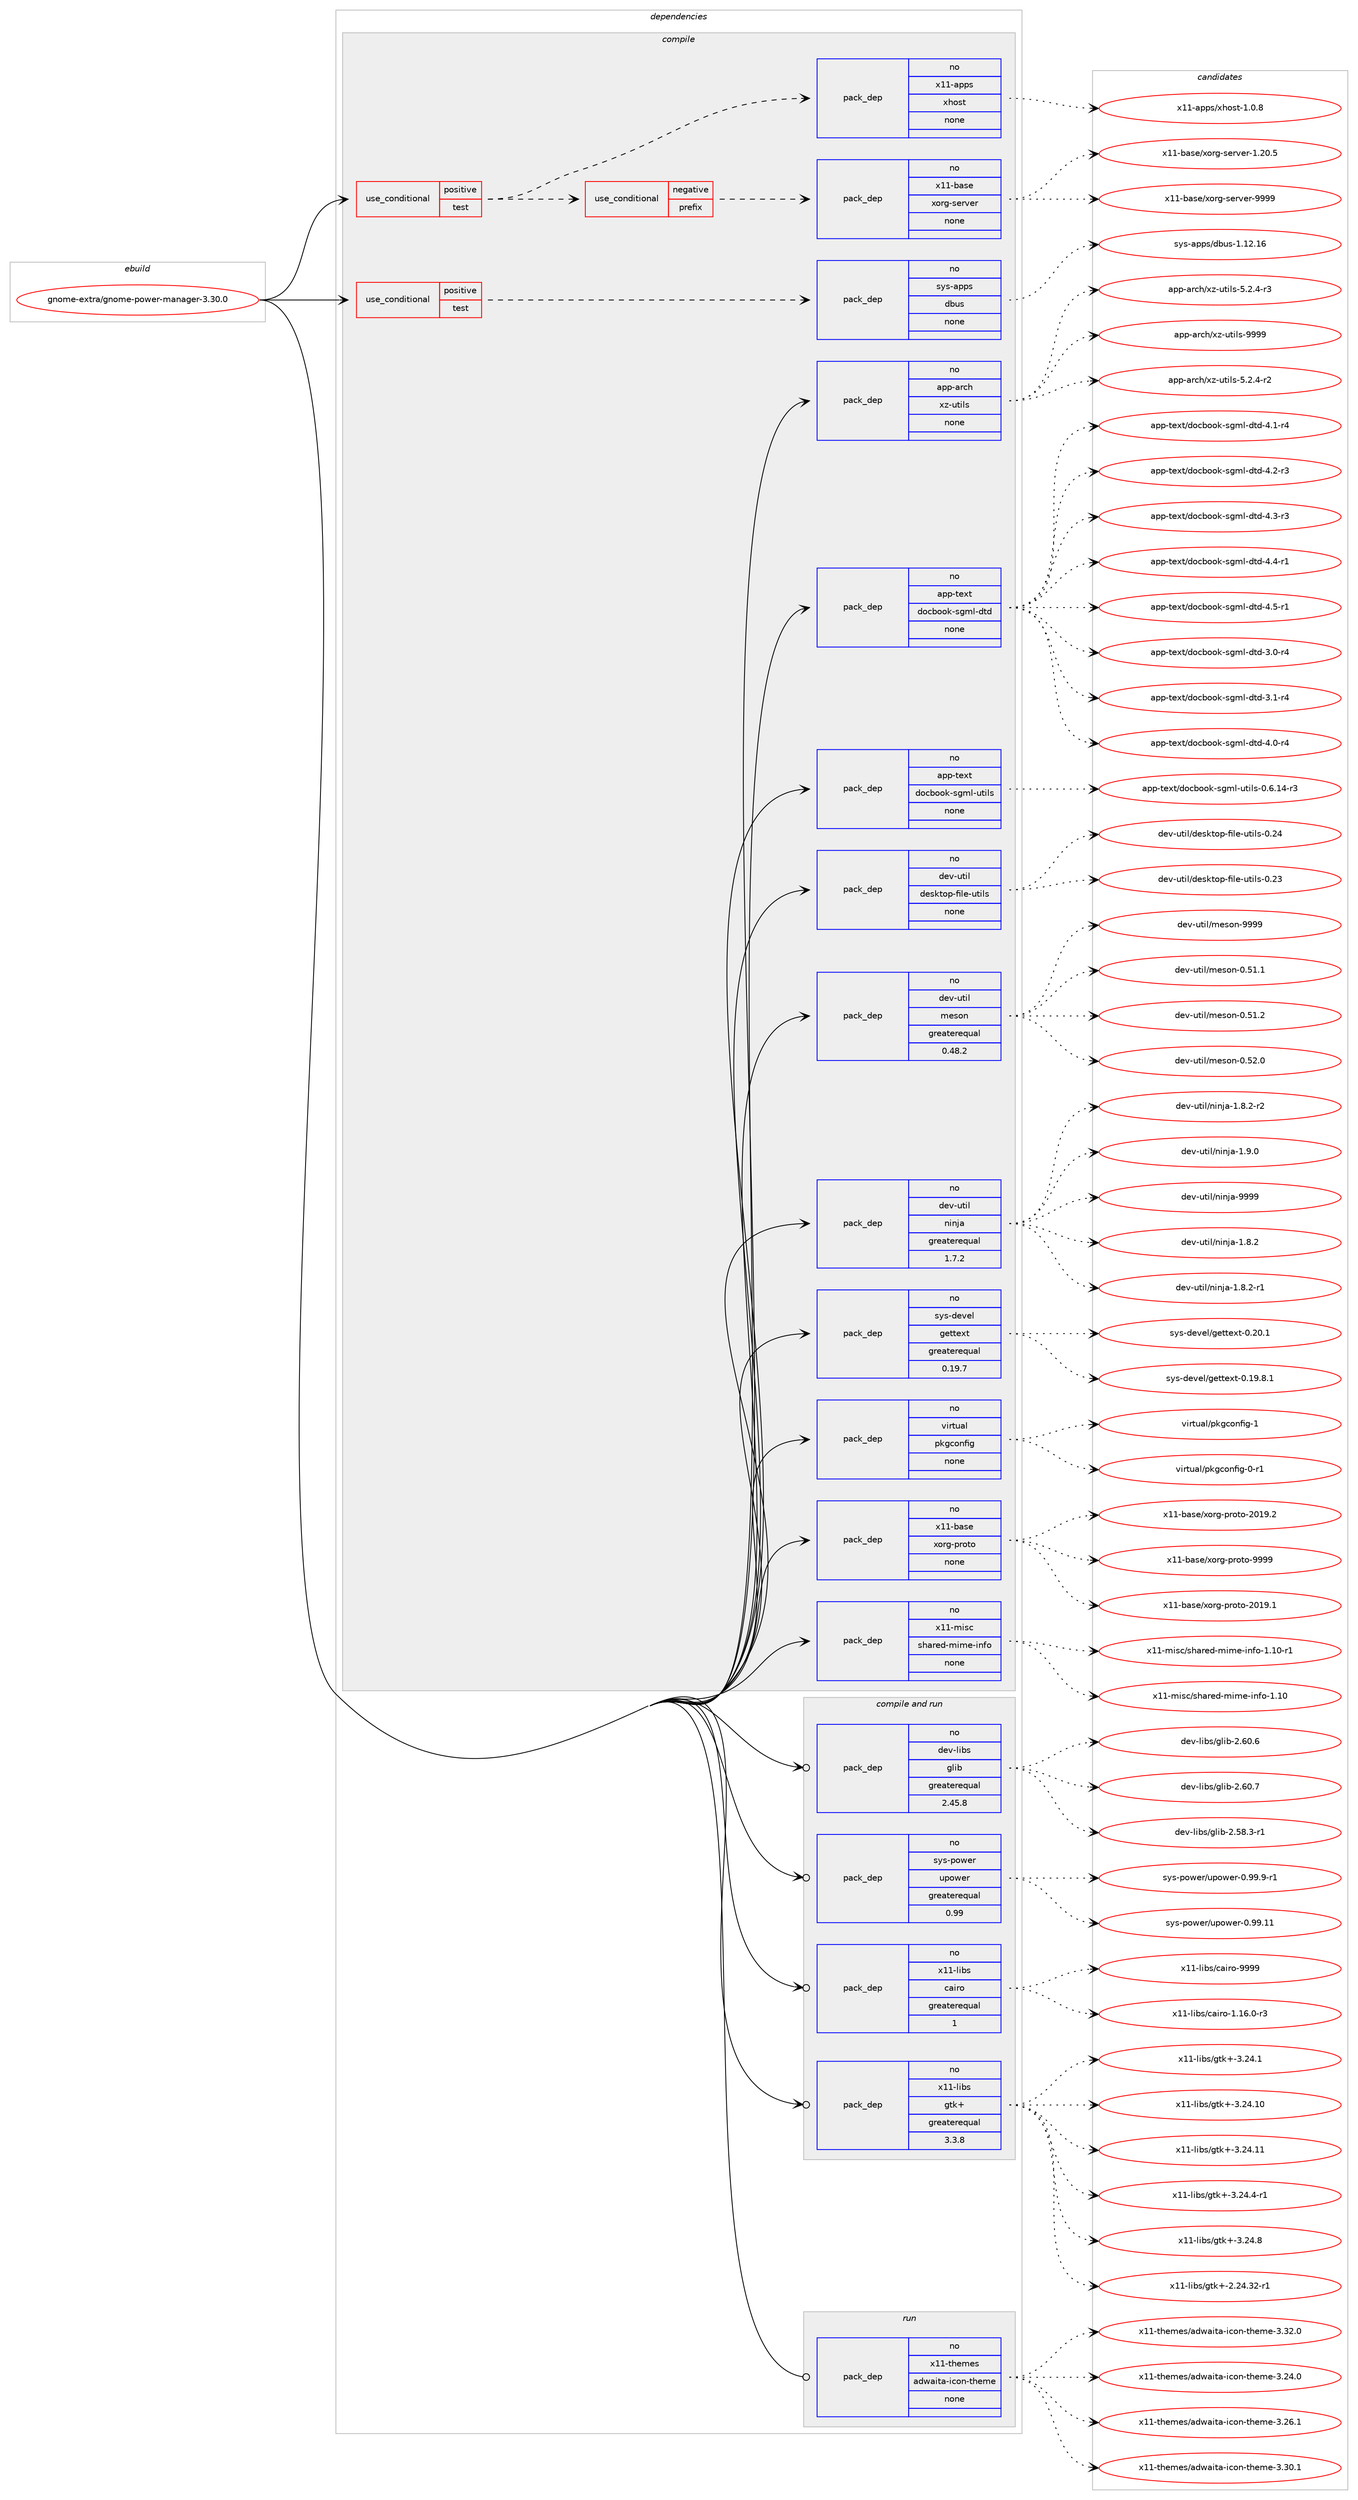 digraph prolog {

# *************
# Graph options
# *************

newrank=true;
concentrate=true;
compound=true;
graph [rankdir=LR,fontname=Helvetica,fontsize=10,ranksep=1.5];#, ranksep=2.5, nodesep=0.2];
edge  [arrowhead=vee];
node  [fontname=Helvetica,fontsize=10];

# **********
# The ebuild
# **********

subgraph cluster_leftcol {
color=gray;
rank=same;
label=<<i>ebuild</i>>;
id [label="gnome-extra/gnome-power-manager-3.30.0", color=red, width=4, href="../gnome-extra/gnome-power-manager-3.30.0.svg"];
}

# ****************
# The dependencies
# ****************

subgraph cluster_midcol {
color=gray;
label=<<i>dependencies</i>>;
subgraph cluster_compile {
fillcolor="#eeeeee";
style=filled;
label=<<i>compile</i>>;
subgraph cond185980 {
dependency748711 [label=<<TABLE BORDER="0" CELLBORDER="1" CELLSPACING="0" CELLPADDING="4"><TR><TD ROWSPAN="3" CELLPADDING="10">use_conditional</TD></TR><TR><TD>positive</TD></TR><TR><TD>test</TD></TR></TABLE>>, shape=none, color=red];
subgraph cond185981 {
dependency748712 [label=<<TABLE BORDER="0" CELLBORDER="1" CELLSPACING="0" CELLPADDING="4"><TR><TD ROWSPAN="3" CELLPADDING="10">use_conditional</TD></TR><TR><TD>negative</TD></TR><TR><TD>prefix</TD></TR></TABLE>>, shape=none, color=red];
subgraph pack550123 {
dependency748713 [label=<<TABLE BORDER="0" CELLBORDER="1" CELLSPACING="0" CELLPADDING="4" WIDTH="220"><TR><TD ROWSPAN="6" CELLPADDING="30">pack_dep</TD></TR><TR><TD WIDTH="110">no</TD></TR><TR><TD>x11-base</TD></TR><TR><TD>xorg-server</TD></TR><TR><TD>none</TD></TR><TR><TD></TD></TR></TABLE>>, shape=none, color=blue];
}
dependency748712:e -> dependency748713:w [weight=20,style="dashed",arrowhead="vee"];
}
dependency748711:e -> dependency748712:w [weight=20,style="dashed",arrowhead="vee"];
subgraph pack550124 {
dependency748714 [label=<<TABLE BORDER="0" CELLBORDER="1" CELLSPACING="0" CELLPADDING="4" WIDTH="220"><TR><TD ROWSPAN="6" CELLPADDING="30">pack_dep</TD></TR><TR><TD WIDTH="110">no</TD></TR><TR><TD>x11-apps</TD></TR><TR><TD>xhost</TD></TR><TR><TD>none</TD></TR><TR><TD></TD></TR></TABLE>>, shape=none, color=blue];
}
dependency748711:e -> dependency748714:w [weight=20,style="dashed",arrowhead="vee"];
}
id:e -> dependency748711:w [weight=20,style="solid",arrowhead="vee"];
subgraph cond185982 {
dependency748715 [label=<<TABLE BORDER="0" CELLBORDER="1" CELLSPACING="0" CELLPADDING="4"><TR><TD ROWSPAN="3" CELLPADDING="10">use_conditional</TD></TR><TR><TD>positive</TD></TR><TR><TD>test</TD></TR></TABLE>>, shape=none, color=red];
subgraph pack550125 {
dependency748716 [label=<<TABLE BORDER="0" CELLBORDER="1" CELLSPACING="0" CELLPADDING="4" WIDTH="220"><TR><TD ROWSPAN="6" CELLPADDING="30">pack_dep</TD></TR><TR><TD WIDTH="110">no</TD></TR><TR><TD>sys-apps</TD></TR><TR><TD>dbus</TD></TR><TR><TD>none</TD></TR><TR><TD></TD></TR></TABLE>>, shape=none, color=blue];
}
dependency748715:e -> dependency748716:w [weight=20,style="dashed",arrowhead="vee"];
}
id:e -> dependency748715:w [weight=20,style="solid",arrowhead="vee"];
subgraph pack550126 {
dependency748717 [label=<<TABLE BORDER="0" CELLBORDER="1" CELLSPACING="0" CELLPADDING="4" WIDTH="220"><TR><TD ROWSPAN="6" CELLPADDING="30">pack_dep</TD></TR><TR><TD WIDTH="110">no</TD></TR><TR><TD>app-arch</TD></TR><TR><TD>xz-utils</TD></TR><TR><TD>none</TD></TR><TR><TD></TD></TR></TABLE>>, shape=none, color=blue];
}
id:e -> dependency748717:w [weight=20,style="solid",arrowhead="vee"];
subgraph pack550127 {
dependency748718 [label=<<TABLE BORDER="0" CELLBORDER="1" CELLSPACING="0" CELLPADDING="4" WIDTH="220"><TR><TD ROWSPAN="6" CELLPADDING="30">pack_dep</TD></TR><TR><TD WIDTH="110">no</TD></TR><TR><TD>app-text</TD></TR><TR><TD>docbook-sgml-dtd</TD></TR><TR><TD>none</TD></TR><TR><TD></TD></TR></TABLE>>, shape=none, color=blue];
}
id:e -> dependency748718:w [weight=20,style="solid",arrowhead="vee"];
subgraph pack550128 {
dependency748719 [label=<<TABLE BORDER="0" CELLBORDER="1" CELLSPACING="0" CELLPADDING="4" WIDTH="220"><TR><TD ROWSPAN="6" CELLPADDING="30">pack_dep</TD></TR><TR><TD WIDTH="110">no</TD></TR><TR><TD>app-text</TD></TR><TR><TD>docbook-sgml-utils</TD></TR><TR><TD>none</TD></TR><TR><TD></TD></TR></TABLE>>, shape=none, color=blue];
}
id:e -> dependency748719:w [weight=20,style="solid",arrowhead="vee"];
subgraph pack550129 {
dependency748720 [label=<<TABLE BORDER="0" CELLBORDER="1" CELLSPACING="0" CELLPADDING="4" WIDTH="220"><TR><TD ROWSPAN="6" CELLPADDING="30">pack_dep</TD></TR><TR><TD WIDTH="110">no</TD></TR><TR><TD>dev-util</TD></TR><TR><TD>desktop-file-utils</TD></TR><TR><TD>none</TD></TR><TR><TD></TD></TR></TABLE>>, shape=none, color=blue];
}
id:e -> dependency748720:w [weight=20,style="solid",arrowhead="vee"];
subgraph pack550130 {
dependency748721 [label=<<TABLE BORDER="0" CELLBORDER="1" CELLSPACING="0" CELLPADDING="4" WIDTH="220"><TR><TD ROWSPAN="6" CELLPADDING="30">pack_dep</TD></TR><TR><TD WIDTH="110">no</TD></TR><TR><TD>dev-util</TD></TR><TR><TD>meson</TD></TR><TR><TD>greaterequal</TD></TR><TR><TD>0.48.2</TD></TR></TABLE>>, shape=none, color=blue];
}
id:e -> dependency748721:w [weight=20,style="solid",arrowhead="vee"];
subgraph pack550131 {
dependency748722 [label=<<TABLE BORDER="0" CELLBORDER="1" CELLSPACING="0" CELLPADDING="4" WIDTH="220"><TR><TD ROWSPAN="6" CELLPADDING="30">pack_dep</TD></TR><TR><TD WIDTH="110">no</TD></TR><TR><TD>dev-util</TD></TR><TR><TD>ninja</TD></TR><TR><TD>greaterequal</TD></TR><TR><TD>1.7.2</TD></TR></TABLE>>, shape=none, color=blue];
}
id:e -> dependency748722:w [weight=20,style="solid",arrowhead="vee"];
subgraph pack550132 {
dependency748723 [label=<<TABLE BORDER="0" CELLBORDER="1" CELLSPACING="0" CELLPADDING="4" WIDTH="220"><TR><TD ROWSPAN="6" CELLPADDING="30">pack_dep</TD></TR><TR><TD WIDTH="110">no</TD></TR><TR><TD>sys-devel</TD></TR><TR><TD>gettext</TD></TR><TR><TD>greaterequal</TD></TR><TR><TD>0.19.7</TD></TR></TABLE>>, shape=none, color=blue];
}
id:e -> dependency748723:w [weight=20,style="solid",arrowhead="vee"];
subgraph pack550133 {
dependency748724 [label=<<TABLE BORDER="0" CELLBORDER="1" CELLSPACING="0" CELLPADDING="4" WIDTH="220"><TR><TD ROWSPAN="6" CELLPADDING="30">pack_dep</TD></TR><TR><TD WIDTH="110">no</TD></TR><TR><TD>virtual</TD></TR><TR><TD>pkgconfig</TD></TR><TR><TD>none</TD></TR><TR><TD></TD></TR></TABLE>>, shape=none, color=blue];
}
id:e -> dependency748724:w [weight=20,style="solid",arrowhead="vee"];
subgraph pack550134 {
dependency748725 [label=<<TABLE BORDER="0" CELLBORDER="1" CELLSPACING="0" CELLPADDING="4" WIDTH="220"><TR><TD ROWSPAN="6" CELLPADDING="30">pack_dep</TD></TR><TR><TD WIDTH="110">no</TD></TR><TR><TD>x11-base</TD></TR><TR><TD>xorg-proto</TD></TR><TR><TD>none</TD></TR><TR><TD></TD></TR></TABLE>>, shape=none, color=blue];
}
id:e -> dependency748725:w [weight=20,style="solid",arrowhead="vee"];
subgraph pack550135 {
dependency748726 [label=<<TABLE BORDER="0" CELLBORDER="1" CELLSPACING="0" CELLPADDING="4" WIDTH="220"><TR><TD ROWSPAN="6" CELLPADDING="30">pack_dep</TD></TR><TR><TD WIDTH="110">no</TD></TR><TR><TD>x11-misc</TD></TR><TR><TD>shared-mime-info</TD></TR><TR><TD>none</TD></TR><TR><TD></TD></TR></TABLE>>, shape=none, color=blue];
}
id:e -> dependency748726:w [weight=20,style="solid",arrowhead="vee"];
}
subgraph cluster_compileandrun {
fillcolor="#eeeeee";
style=filled;
label=<<i>compile and run</i>>;
subgraph pack550136 {
dependency748727 [label=<<TABLE BORDER="0" CELLBORDER="1" CELLSPACING="0" CELLPADDING="4" WIDTH="220"><TR><TD ROWSPAN="6" CELLPADDING="30">pack_dep</TD></TR><TR><TD WIDTH="110">no</TD></TR><TR><TD>dev-libs</TD></TR><TR><TD>glib</TD></TR><TR><TD>greaterequal</TD></TR><TR><TD>2.45.8</TD></TR></TABLE>>, shape=none, color=blue];
}
id:e -> dependency748727:w [weight=20,style="solid",arrowhead="odotvee"];
subgraph pack550137 {
dependency748728 [label=<<TABLE BORDER="0" CELLBORDER="1" CELLSPACING="0" CELLPADDING="4" WIDTH="220"><TR><TD ROWSPAN="6" CELLPADDING="30">pack_dep</TD></TR><TR><TD WIDTH="110">no</TD></TR><TR><TD>sys-power</TD></TR><TR><TD>upower</TD></TR><TR><TD>greaterequal</TD></TR><TR><TD>0.99</TD></TR></TABLE>>, shape=none, color=blue];
}
id:e -> dependency748728:w [weight=20,style="solid",arrowhead="odotvee"];
subgraph pack550138 {
dependency748729 [label=<<TABLE BORDER="0" CELLBORDER="1" CELLSPACING="0" CELLPADDING="4" WIDTH="220"><TR><TD ROWSPAN="6" CELLPADDING="30">pack_dep</TD></TR><TR><TD WIDTH="110">no</TD></TR><TR><TD>x11-libs</TD></TR><TR><TD>cairo</TD></TR><TR><TD>greaterequal</TD></TR><TR><TD>1</TD></TR></TABLE>>, shape=none, color=blue];
}
id:e -> dependency748729:w [weight=20,style="solid",arrowhead="odotvee"];
subgraph pack550139 {
dependency748730 [label=<<TABLE BORDER="0" CELLBORDER="1" CELLSPACING="0" CELLPADDING="4" WIDTH="220"><TR><TD ROWSPAN="6" CELLPADDING="30">pack_dep</TD></TR><TR><TD WIDTH="110">no</TD></TR><TR><TD>x11-libs</TD></TR><TR><TD>gtk+</TD></TR><TR><TD>greaterequal</TD></TR><TR><TD>3.3.8</TD></TR></TABLE>>, shape=none, color=blue];
}
id:e -> dependency748730:w [weight=20,style="solid",arrowhead="odotvee"];
}
subgraph cluster_run {
fillcolor="#eeeeee";
style=filled;
label=<<i>run</i>>;
subgraph pack550140 {
dependency748731 [label=<<TABLE BORDER="0" CELLBORDER="1" CELLSPACING="0" CELLPADDING="4" WIDTH="220"><TR><TD ROWSPAN="6" CELLPADDING="30">pack_dep</TD></TR><TR><TD WIDTH="110">no</TD></TR><TR><TD>x11-themes</TD></TR><TR><TD>adwaita-icon-theme</TD></TR><TR><TD>none</TD></TR><TR><TD></TD></TR></TABLE>>, shape=none, color=blue];
}
id:e -> dependency748731:w [weight=20,style="solid",arrowhead="odot"];
}
}

# **************
# The candidates
# **************

subgraph cluster_choices {
rank=same;
color=gray;
label=<<i>candidates</i>>;

subgraph choice550123 {
color=black;
nodesep=1;
choice1204949459897115101471201111141034511510111411810111445494650484653 [label="x11-base/xorg-server-1.20.5", color=red, width=4,href="../x11-base/xorg-server-1.20.5.svg"];
choice120494945989711510147120111114103451151011141181011144557575757 [label="x11-base/xorg-server-9999", color=red, width=4,href="../x11-base/xorg-server-9999.svg"];
dependency748713:e -> choice1204949459897115101471201111141034511510111411810111445494650484653:w [style=dotted,weight="100"];
dependency748713:e -> choice120494945989711510147120111114103451151011141181011144557575757:w [style=dotted,weight="100"];
}
subgraph choice550124 {
color=black;
nodesep=1;
choice1204949459711211211547120104111115116454946484656 [label="x11-apps/xhost-1.0.8", color=red, width=4,href="../x11-apps/xhost-1.0.8.svg"];
dependency748714:e -> choice1204949459711211211547120104111115116454946484656:w [style=dotted,weight="100"];
}
subgraph choice550125 {
color=black;
nodesep=1;
choice115121115459711211211547100981171154549464950464954 [label="sys-apps/dbus-1.12.16", color=red, width=4,href="../sys-apps/dbus-1.12.16.svg"];
dependency748716:e -> choice115121115459711211211547100981171154549464950464954:w [style=dotted,weight="100"];
}
subgraph choice550126 {
color=black;
nodesep=1;
choice9711211245971149910447120122451171161051081154553465046524511450 [label="app-arch/xz-utils-5.2.4-r2", color=red, width=4,href="../app-arch/xz-utils-5.2.4-r2.svg"];
choice9711211245971149910447120122451171161051081154553465046524511451 [label="app-arch/xz-utils-5.2.4-r3", color=red, width=4,href="../app-arch/xz-utils-5.2.4-r3.svg"];
choice9711211245971149910447120122451171161051081154557575757 [label="app-arch/xz-utils-9999", color=red, width=4,href="../app-arch/xz-utils-9999.svg"];
dependency748717:e -> choice9711211245971149910447120122451171161051081154553465046524511450:w [style=dotted,weight="100"];
dependency748717:e -> choice9711211245971149910447120122451171161051081154553465046524511451:w [style=dotted,weight="100"];
dependency748717:e -> choice9711211245971149910447120122451171161051081154557575757:w [style=dotted,weight="100"];
}
subgraph choice550127 {
color=black;
nodesep=1;
choice97112112451161011201164710011199981111111074511510310910845100116100455146484511452 [label="app-text/docbook-sgml-dtd-3.0-r4", color=red, width=4,href="../app-text/docbook-sgml-dtd-3.0-r4.svg"];
choice97112112451161011201164710011199981111111074511510310910845100116100455146494511452 [label="app-text/docbook-sgml-dtd-3.1-r4", color=red, width=4,href="../app-text/docbook-sgml-dtd-3.1-r4.svg"];
choice97112112451161011201164710011199981111111074511510310910845100116100455246484511452 [label="app-text/docbook-sgml-dtd-4.0-r4", color=red, width=4,href="../app-text/docbook-sgml-dtd-4.0-r4.svg"];
choice97112112451161011201164710011199981111111074511510310910845100116100455246494511452 [label="app-text/docbook-sgml-dtd-4.1-r4", color=red, width=4,href="../app-text/docbook-sgml-dtd-4.1-r4.svg"];
choice97112112451161011201164710011199981111111074511510310910845100116100455246504511451 [label="app-text/docbook-sgml-dtd-4.2-r3", color=red, width=4,href="../app-text/docbook-sgml-dtd-4.2-r3.svg"];
choice97112112451161011201164710011199981111111074511510310910845100116100455246514511451 [label="app-text/docbook-sgml-dtd-4.3-r3", color=red, width=4,href="../app-text/docbook-sgml-dtd-4.3-r3.svg"];
choice97112112451161011201164710011199981111111074511510310910845100116100455246524511449 [label="app-text/docbook-sgml-dtd-4.4-r1", color=red, width=4,href="../app-text/docbook-sgml-dtd-4.4-r1.svg"];
choice97112112451161011201164710011199981111111074511510310910845100116100455246534511449 [label="app-text/docbook-sgml-dtd-4.5-r1", color=red, width=4,href="../app-text/docbook-sgml-dtd-4.5-r1.svg"];
dependency748718:e -> choice97112112451161011201164710011199981111111074511510310910845100116100455146484511452:w [style=dotted,weight="100"];
dependency748718:e -> choice97112112451161011201164710011199981111111074511510310910845100116100455146494511452:w [style=dotted,weight="100"];
dependency748718:e -> choice97112112451161011201164710011199981111111074511510310910845100116100455246484511452:w [style=dotted,weight="100"];
dependency748718:e -> choice97112112451161011201164710011199981111111074511510310910845100116100455246494511452:w [style=dotted,weight="100"];
dependency748718:e -> choice97112112451161011201164710011199981111111074511510310910845100116100455246504511451:w [style=dotted,weight="100"];
dependency748718:e -> choice97112112451161011201164710011199981111111074511510310910845100116100455246514511451:w [style=dotted,weight="100"];
dependency748718:e -> choice97112112451161011201164710011199981111111074511510310910845100116100455246524511449:w [style=dotted,weight="100"];
dependency748718:e -> choice97112112451161011201164710011199981111111074511510310910845100116100455246534511449:w [style=dotted,weight="100"];
}
subgraph choice550128 {
color=black;
nodesep=1;
choice97112112451161011201164710011199981111111074511510310910845117116105108115454846544649524511451 [label="app-text/docbook-sgml-utils-0.6.14-r3", color=red, width=4,href="../app-text/docbook-sgml-utils-0.6.14-r3.svg"];
dependency748719:e -> choice97112112451161011201164710011199981111111074511510310910845117116105108115454846544649524511451:w [style=dotted,weight="100"];
}
subgraph choice550129 {
color=black;
nodesep=1;
choice100101118451171161051084710010111510711611111245102105108101451171161051081154548465051 [label="dev-util/desktop-file-utils-0.23", color=red, width=4,href="../dev-util/desktop-file-utils-0.23.svg"];
choice100101118451171161051084710010111510711611111245102105108101451171161051081154548465052 [label="dev-util/desktop-file-utils-0.24", color=red, width=4,href="../dev-util/desktop-file-utils-0.24.svg"];
dependency748720:e -> choice100101118451171161051084710010111510711611111245102105108101451171161051081154548465051:w [style=dotted,weight="100"];
dependency748720:e -> choice100101118451171161051084710010111510711611111245102105108101451171161051081154548465052:w [style=dotted,weight="100"];
}
subgraph choice550130 {
color=black;
nodesep=1;
choice100101118451171161051084710910111511111045484653494649 [label="dev-util/meson-0.51.1", color=red, width=4,href="../dev-util/meson-0.51.1.svg"];
choice100101118451171161051084710910111511111045484653494650 [label="dev-util/meson-0.51.2", color=red, width=4,href="../dev-util/meson-0.51.2.svg"];
choice100101118451171161051084710910111511111045484653504648 [label="dev-util/meson-0.52.0", color=red, width=4,href="../dev-util/meson-0.52.0.svg"];
choice10010111845117116105108471091011151111104557575757 [label="dev-util/meson-9999", color=red, width=4,href="../dev-util/meson-9999.svg"];
dependency748721:e -> choice100101118451171161051084710910111511111045484653494649:w [style=dotted,weight="100"];
dependency748721:e -> choice100101118451171161051084710910111511111045484653494650:w [style=dotted,weight="100"];
dependency748721:e -> choice100101118451171161051084710910111511111045484653504648:w [style=dotted,weight="100"];
dependency748721:e -> choice10010111845117116105108471091011151111104557575757:w [style=dotted,weight="100"];
}
subgraph choice550131 {
color=black;
nodesep=1;
choice100101118451171161051084711010511010697454946564650 [label="dev-util/ninja-1.8.2", color=red, width=4,href="../dev-util/ninja-1.8.2.svg"];
choice1001011184511711610510847110105110106974549465646504511449 [label="dev-util/ninja-1.8.2-r1", color=red, width=4,href="../dev-util/ninja-1.8.2-r1.svg"];
choice1001011184511711610510847110105110106974549465646504511450 [label="dev-util/ninja-1.8.2-r2", color=red, width=4,href="../dev-util/ninja-1.8.2-r2.svg"];
choice100101118451171161051084711010511010697454946574648 [label="dev-util/ninja-1.9.0", color=red, width=4,href="../dev-util/ninja-1.9.0.svg"];
choice1001011184511711610510847110105110106974557575757 [label="dev-util/ninja-9999", color=red, width=4,href="../dev-util/ninja-9999.svg"];
dependency748722:e -> choice100101118451171161051084711010511010697454946564650:w [style=dotted,weight="100"];
dependency748722:e -> choice1001011184511711610510847110105110106974549465646504511449:w [style=dotted,weight="100"];
dependency748722:e -> choice1001011184511711610510847110105110106974549465646504511450:w [style=dotted,weight="100"];
dependency748722:e -> choice100101118451171161051084711010511010697454946574648:w [style=dotted,weight="100"];
dependency748722:e -> choice1001011184511711610510847110105110106974557575757:w [style=dotted,weight="100"];
}
subgraph choice550132 {
color=black;
nodesep=1;
choice1151211154510010111810110847103101116116101120116454846495746564649 [label="sys-devel/gettext-0.19.8.1", color=red, width=4,href="../sys-devel/gettext-0.19.8.1.svg"];
choice115121115451001011181011084710310111611610112011645484650484649 [label="sys-devel/gettext-0.20.1", color=red, width=4,href="../sys-devel/gettext-0.20.1.svg"];
dependency748723:e -> choice1151211154510010111810110847103101116116101120116454846495746564649:w [style=dotted,weight="100"];
dependency748723:e -> choice115121115451001011181011084710310111611610112011645484650484649:w [style=dotted,weight="100"];
}
subgraph choice550133 {
color=black;
nodesep=1;
choice11810511411611797108471121071039911111010210510345484511449 [label="virtual/pkgconfig-0-r1", color=red, width=4,href="../virtual/pkgconfig-0-r1.svg"];
choice1181051141161179710847112107103991111101021051034549 [label="virtual/pkgconfig-1", color=red, width=4,href="../virtual/pkgconfig-1.svg"];
dependency748724:e -> choice11810511411611797108471121071039911111010210510345484511449:w [style=dotted,weight="100"];
dependency748724:e -> choice1181051141161179710847112107103991111101021051034549:w [style=dotted,weight="100"];
}
subgraph choice550134 {
color=black;
nodesep=1;
choice1204949459897115101471201111141034511211411111611145504849574649 [label="x11-base/xorg-proto-2019.1", color=red, width=4,href="../x11-base/xorg-proto-2019.1.svg"];
choice1204949459897115101471201111141034511211411111611145504849574650 [label="x11-base/xorg-proto-2019.2", color=red, width=4,href="../x11-base/xorg-proto-2019.2.svg"];
choice120494945989711510147120111114103451121141111161114557575757 [label="x11-base/xorg-proto-9999", color=red, width=4,href="../x11-base/xorg-proto-9999.svg"];
dependency748725:e -> choice1204949459897115101471201111141034511211411111611145504849574649:w [style=dotted,weight="100"];
dependency748725:e -> choice1204949459897115101471201111141034511211411111611145504849574650:w [style=dotted,weight="100"];
dependency748725:e -> choice120494945989711510147120111114103451121141111161114557575757:w [style=dotted,weight="100"];
}
subgraph choice550135 {
color=black;
nodesep=1;
choice12049494510910511599471151049711410110045109105109101451051101021114549464948 [label="x11-misc/shared-mime-info-1.10", color=red, width=4,href="../x11-misc/shared-mime-info-1.10.svg"];
choice120494945109105115994711510497114101100451091051091014510511010211145494649484511449 [label="x11-misc/shared-mime-info-1.10-r1", color=red, width=4,href="../x11-misc/shared-mime-info-1.10-r1.svg"];
dependency748726:e -> choice12049494510910511599471151049711410110045109105109101451051101021114549464948:w [style=dotted,weight="100"];
dependency748726:e -> choice120494945109105115994711510497114101100451091051091014510511010211145494649484511449:w [style=dotted,weight="100"];
}
subgraph choice550136 {
color=black;
nodesep=1;
choice10010111845108105981154710310810598455046535646514511449 [label="dev-libs/glib-2.58.3-r1", color=red, width=4,href="../dev-libs/glib-2.58.3-r1.svg"];
choice1001011184510810598115471031081059845504654484654 [label="dev-libs/glib-2.60.6", color=red, width=4,href="../dev-libs/glib-2.60.6.svg"];
choice1001011184510810598115471031081059845504654484655 [label="dev-libs/glib-2.60.7", color=red, width=4,href="../dev-libs/glib-2.60.7.svg"];
dependency748727:e -> choice10010111845108105981154710310810598455046535646514511449:w [style=dotted,weight="100"];
dependency748727:e -> choice1001011184510810598115471031081059845504654484654:w [style=dotted,weight="100"];
dependency748727:e -> choice1001011184510810598115471031081059845504654484655:w [style=dotted,weight="100"];
}
subgraph choice550137 {
color=black;
nodesep=1;
choice11512111545112111119101114471171121111191011144548465757464949 [label="sys-power/upower-0.99.11", color=red, width=4,href="../sys-power/upower-0.99.11.svg"];
choice1151211154511211111910111447117112111119101114454846575746574511449 [label="sys-power/upower-0.99.9-r1", color=red, width=4,href="../sys-power/upower-0.99.9-r1.svg"];
dependency748728:e -> choice11512111545112111119101114471171121111191011144548465757464949:w [style=dotted,weight="100"];
dependency748728:e -> choice1151211154511211111910111447117112111119101114454846575746574511449:w [style=dotted,weight="100"];
}
subgraph choice550138 {
color=black;
nodesep=1;
choice12049494510810598115479997105114111454946495446484511451 [label="x11-libs/cairo-1.16.0-r3", color=red, width=4,href="../x11-libs/cairo-1.16.0-r3.svg"];
choice120494945108105981154799971051141114557575757 [label="x11-libs/cairo-9999", color=red, width=4,href="../x11-libs/cairo-9999.svg"];
dependency748729:e -> choice12049494510810598115479997105114111454946495446484511451:w [style=dotted,weight="100"];
dependency748729:e -> choice120494945108105981154799971051141114557575757:w [style=dotted,weight="100"];
}
subgraph choice550139 {
color=black;
nodesep=1;
choice12049494510810598115471031161074345504650524651504511449 [label="x11-libs/gtk+-2.24.32-r1", color=red, width=4,href="../x11-libs/gtk+-2.24.32-r1.svg"];
choice12049494510810598115471031161074345514650524649 [label="x11-libs/gtk+-3.24.1", color=red, width=4,href="../x11-libs/gtk+-3.24.1.svg"];
choice1204949451081059811547103116107434551465052464948 [label="x11-libs/gtk+-3.24.10", color=red, width=4,href="../x11-libs/gtk+-3.24.10.svg"];
choice1204949451081059811547103116107434551465052464949 [label="x11-libs/gtk+-3.24.11", color=red, width=4,href="../x11-libs/gtk+-3.24.11.svg"];
choice120494945108105981154710311610743455146505246524511449 [label="x11-libs/gtk+-3.24.4-r1", color=red, width=4,href="../x11-libs/gtk+-3.24.4-r1.svg"];
choice12049494510810598115471031161074345514650524656 [label="x11-libs/gtk+-3.24.8", color=red, width=4,href="../x11-libs/gtk+-3.24.8.svg"];
dependency748730:e -> choice12049494510810598115471031161074345504650524651504511449:w [style=dotted,weight="100"];
dependency748730:e -> choice12049494510810598115471031161074345514650524649:w [style=dotted,weight="100"];
dependency748730:e -> choice1204949451081059811547103116107434551465052464948:w [style=dotted,weight="100"];
dependency748730:e -> choice1204949451081059811547103116107434551465052464949:w [style=dotted,weight="100"];
dependency748730:e -> choice120494945108105981154710311610743455146505246524511449:w [style=dotted,weight="100"];
dependency748730:e -> choice12049494510810598115471031161074345514650524656:w [style=dotted,weight="100"];
}
subgraph choice550140 {
color=black;
nodesep=1;
choice1204949451161041011091011154797100119971051169745105991111104511610410110910145514650524648 [label="x11-themes/adwaita-icon-theme-3.24.0", color=red, width=4,href="../x11-themes/adwaita-icon-theme-3.24.0.svg"];
choice1204949451161041011091011154797100119971051169745105991111104511610410110910145514650544649 [label="x11-themes/adwaita-icon-theme-3.26.1", color=red, width=4,href="../x11-themes/adwaita-icon-theme-3.26.1.svg"];
choice1204949451161041011091011154797100119971051169745105991111104511610410110910145514651484649 [label="x11-themes/adwaita-icon-theme-3.30.1", color=red, width=4,href="../x11-themes/adwaita-icon-theme-3.30.1.svg"];
choice1204949451161041011091011154797100119971051169745105991111104511610410110910145514651504648 [label="x11-themes/adwaita-icon-theme-3.32.0", color=red, width=4,href="../x11-themes/adwaita-icon-theme-3.32.0.svg"];
dependency748731:e -> choice1204949451161041011091011154797100119971051169745105991111104511610410110910145514650524648:w [style=dotted,weight="100"];
dependency748731:e -> choice1204949451161041011091011154797100119971051169745105991111104511610410110910145514650544649:w [style=dotted,weight="100"];
dependency748731:e -> choice1204949451161041011091011154797100119971051169745105991111104511610410110910145514651484649:w [style=dotted,weight="100"];
dependency748731:e -> choice1204949451161041011091011154797100119971051169745105991111104511610410110910145514651504648:w [style=dotted,weight="100"];
}
}

}

